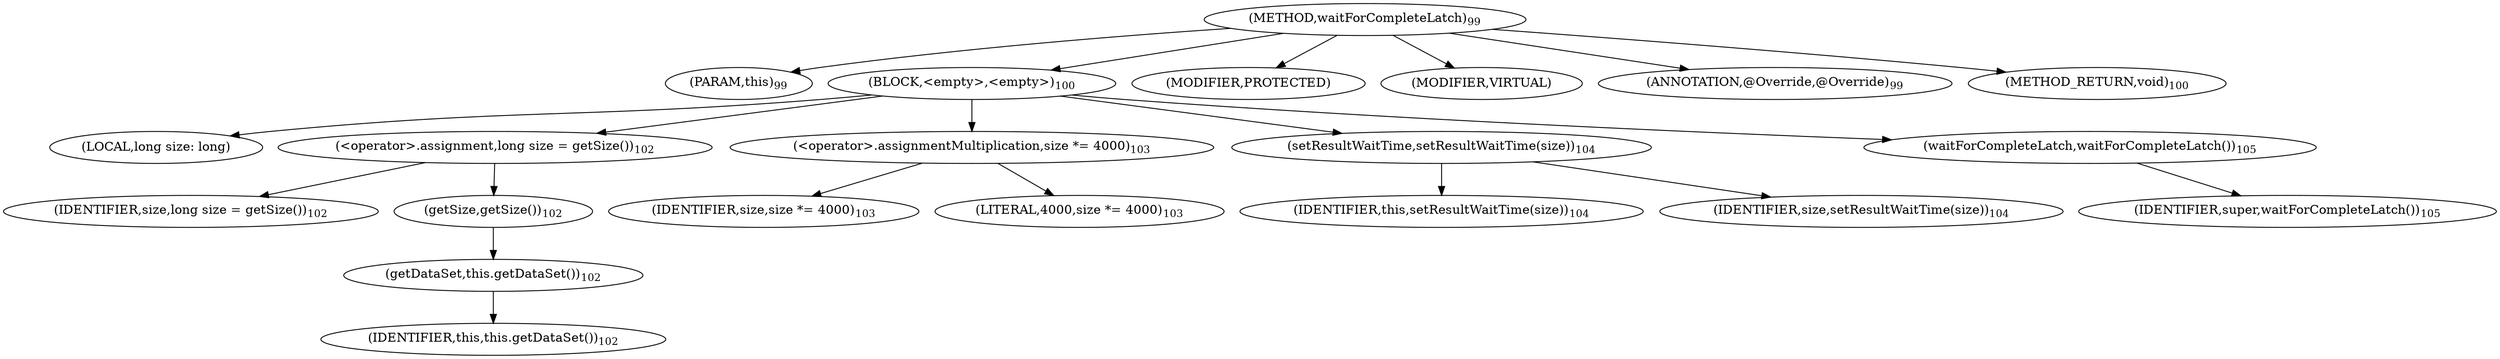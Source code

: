 digraph "waitForCompleteLatch" {  
"271" [label = <(METHOD,waitForCompleteLatch)<SUB>99</SUB>> ]
"17" [label = <(PARAM,this)<SUB>99</SUB>> ]
"272" [label = <(BLOCK,&lt;empty&gt;,&lt;empty&gt;)<SUB>100</SUB>> ]
"273" [label = <(LOCAL,long size: long)> ]
"274" [label = <(&lt;operator&gt;.assignment,long size = getSize())<SUB>102</SUB>> ]
"275" [label = <(IDENTIFIER,size,long size = getSize())<SUB>102</SUB>> ]
"276" [label = <(getSize,getSize())<SUB>102</SUB>> ]
"277" [label = <(getDataSet,this.getDataSet())<SUB>102</SUB>> ]
"16" [label = <(IDENTIFIER,this,this.getDataSet())<SUB>102</SUB>> ]
"278" [label = <(&lt;operator&gt;.assignmentMultiplication,size *= 4000)<SUB>103</SUB>> ]
"279" [label = <(IDENTIFIER,size,size *= 4000)<SUB>103</SUB>> ]
"280" [label = <(LITERAL,4000,size *= 4000)<SUB>103</SUB>> ]
"281" [label = <(setResultWaitTime,setResultWaitTime(size))<SUB>104</SUB>> ]
"18" [label = <(IDENTIFIER,this,setResultWaitTime(size))<SUB>104</SUB>> ]
"282" [label = <(IDENTIFIER,size,setResultWaitTime(size))<SUB>104</SUB>> ]
"283" [label = <(waitForCompleteLatch,waitForCompleteLatch())<SUB>105</SUB>> ]
"284" [label = <(IDENTIFIER,super,waitForCompleteLatch())<SUB>105</SUB>> ]
"285" [label = <(MODIFIER,PROTECTED)> ]
"286" [label = <(MODIFIER,VIRTUAL)> ]
"287" [label = <(ANNOTATION,@Override,@Override)<SUB>99</SUB>> ]
"288" [label = <(METHOD_RETURN,void)<SUB>100</SUB>> ]
  "271" -> "17" 
  "271" -> "272" 
  "271" -> "285" 
  "271" -> "286" 
  "271" -> "287" 
  "271" -> "288" 
  "272" -> "273" 
  "272" -> "274" 
  "272" -> "278" 
  "272" -> "281" 
  "272" -> "283" 
  "274" -> "275" 
  "274" -> "276" 
  "276" -> "277" 
  "277" -> "16" 
  "278" -> "279" 
  "278" -> "280" 
  "281" -> "18" 
  "281" -> "282" 
  "283" -> "284" 
}
